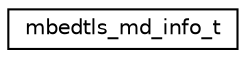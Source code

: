 digraph "Graphical Class Hierarchy"
{
  edge [fontname="Helvetica",fontsize="10",labelfontname="Helvetica",labelfontsize="10"];
  node [fontname="Helvetica",fontsize="10",shape=record];
  rankdir="LR";
  Node0 [label="mbedtls_md_info_t",height=0.2,width=0.4,color="black", fillcolor="white", style="filled",URL="$structmbedtls__md__info__t.html"];
}
